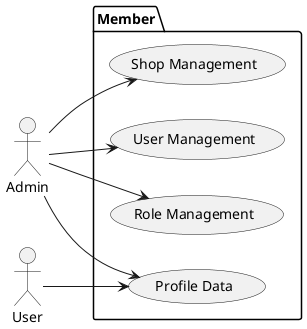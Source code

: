 @startuml member-service

left to right direction
actor Admin as u
actor User as ur
package Member{
    usecase "User Management" as uc1
    usecase "Profile Data" as uc2
    usecase "Role Management" as uc3
    usecase "Shop Management" as uc4
}

u --> uc1
u --> uc2
u --> uc3
u --> uc4
ur --> uc2

@enduml